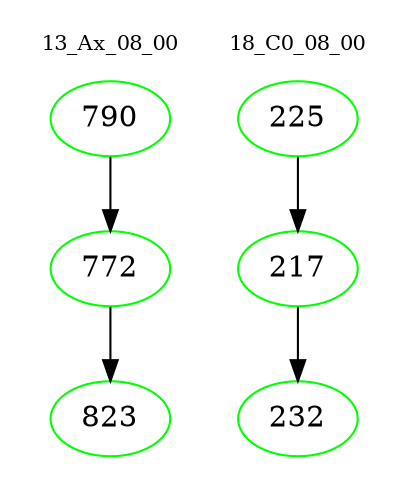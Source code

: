 digraph{
subgraph cluster_0 {
color = white
label = "13_Ax_08_00";
fontsize=10;
T0_790 [label="790", color="green"]
T0_790 -> T0_772 [color="black"]
T0_772 [label="772", color="green"]
T0_772 -> T0_823 [color="black"]
T0_823 [label="823", color="green"]
}
subgraph cluster_1 {
color = white
label = "18_C0_08_00";
fontsize=10;
T1_225 [label="225", color="green"]
T1_225 -> T1_217 [color="black"]
T1_217 [label="217", color="green"]
T1_217 -> T1_232 [color="black"]
T1_232 [label="232", color="green"]
}
}
